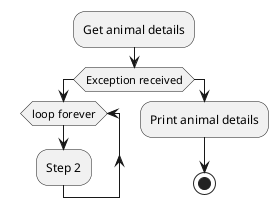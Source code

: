 @startuml

:Get animal details;
if (Exception received) then
  while (loop forever)
   :Step 2;
  endwhile
  -[hidden]->
  detach
else
  :Print animal details;
  stop
endif
@enduml



